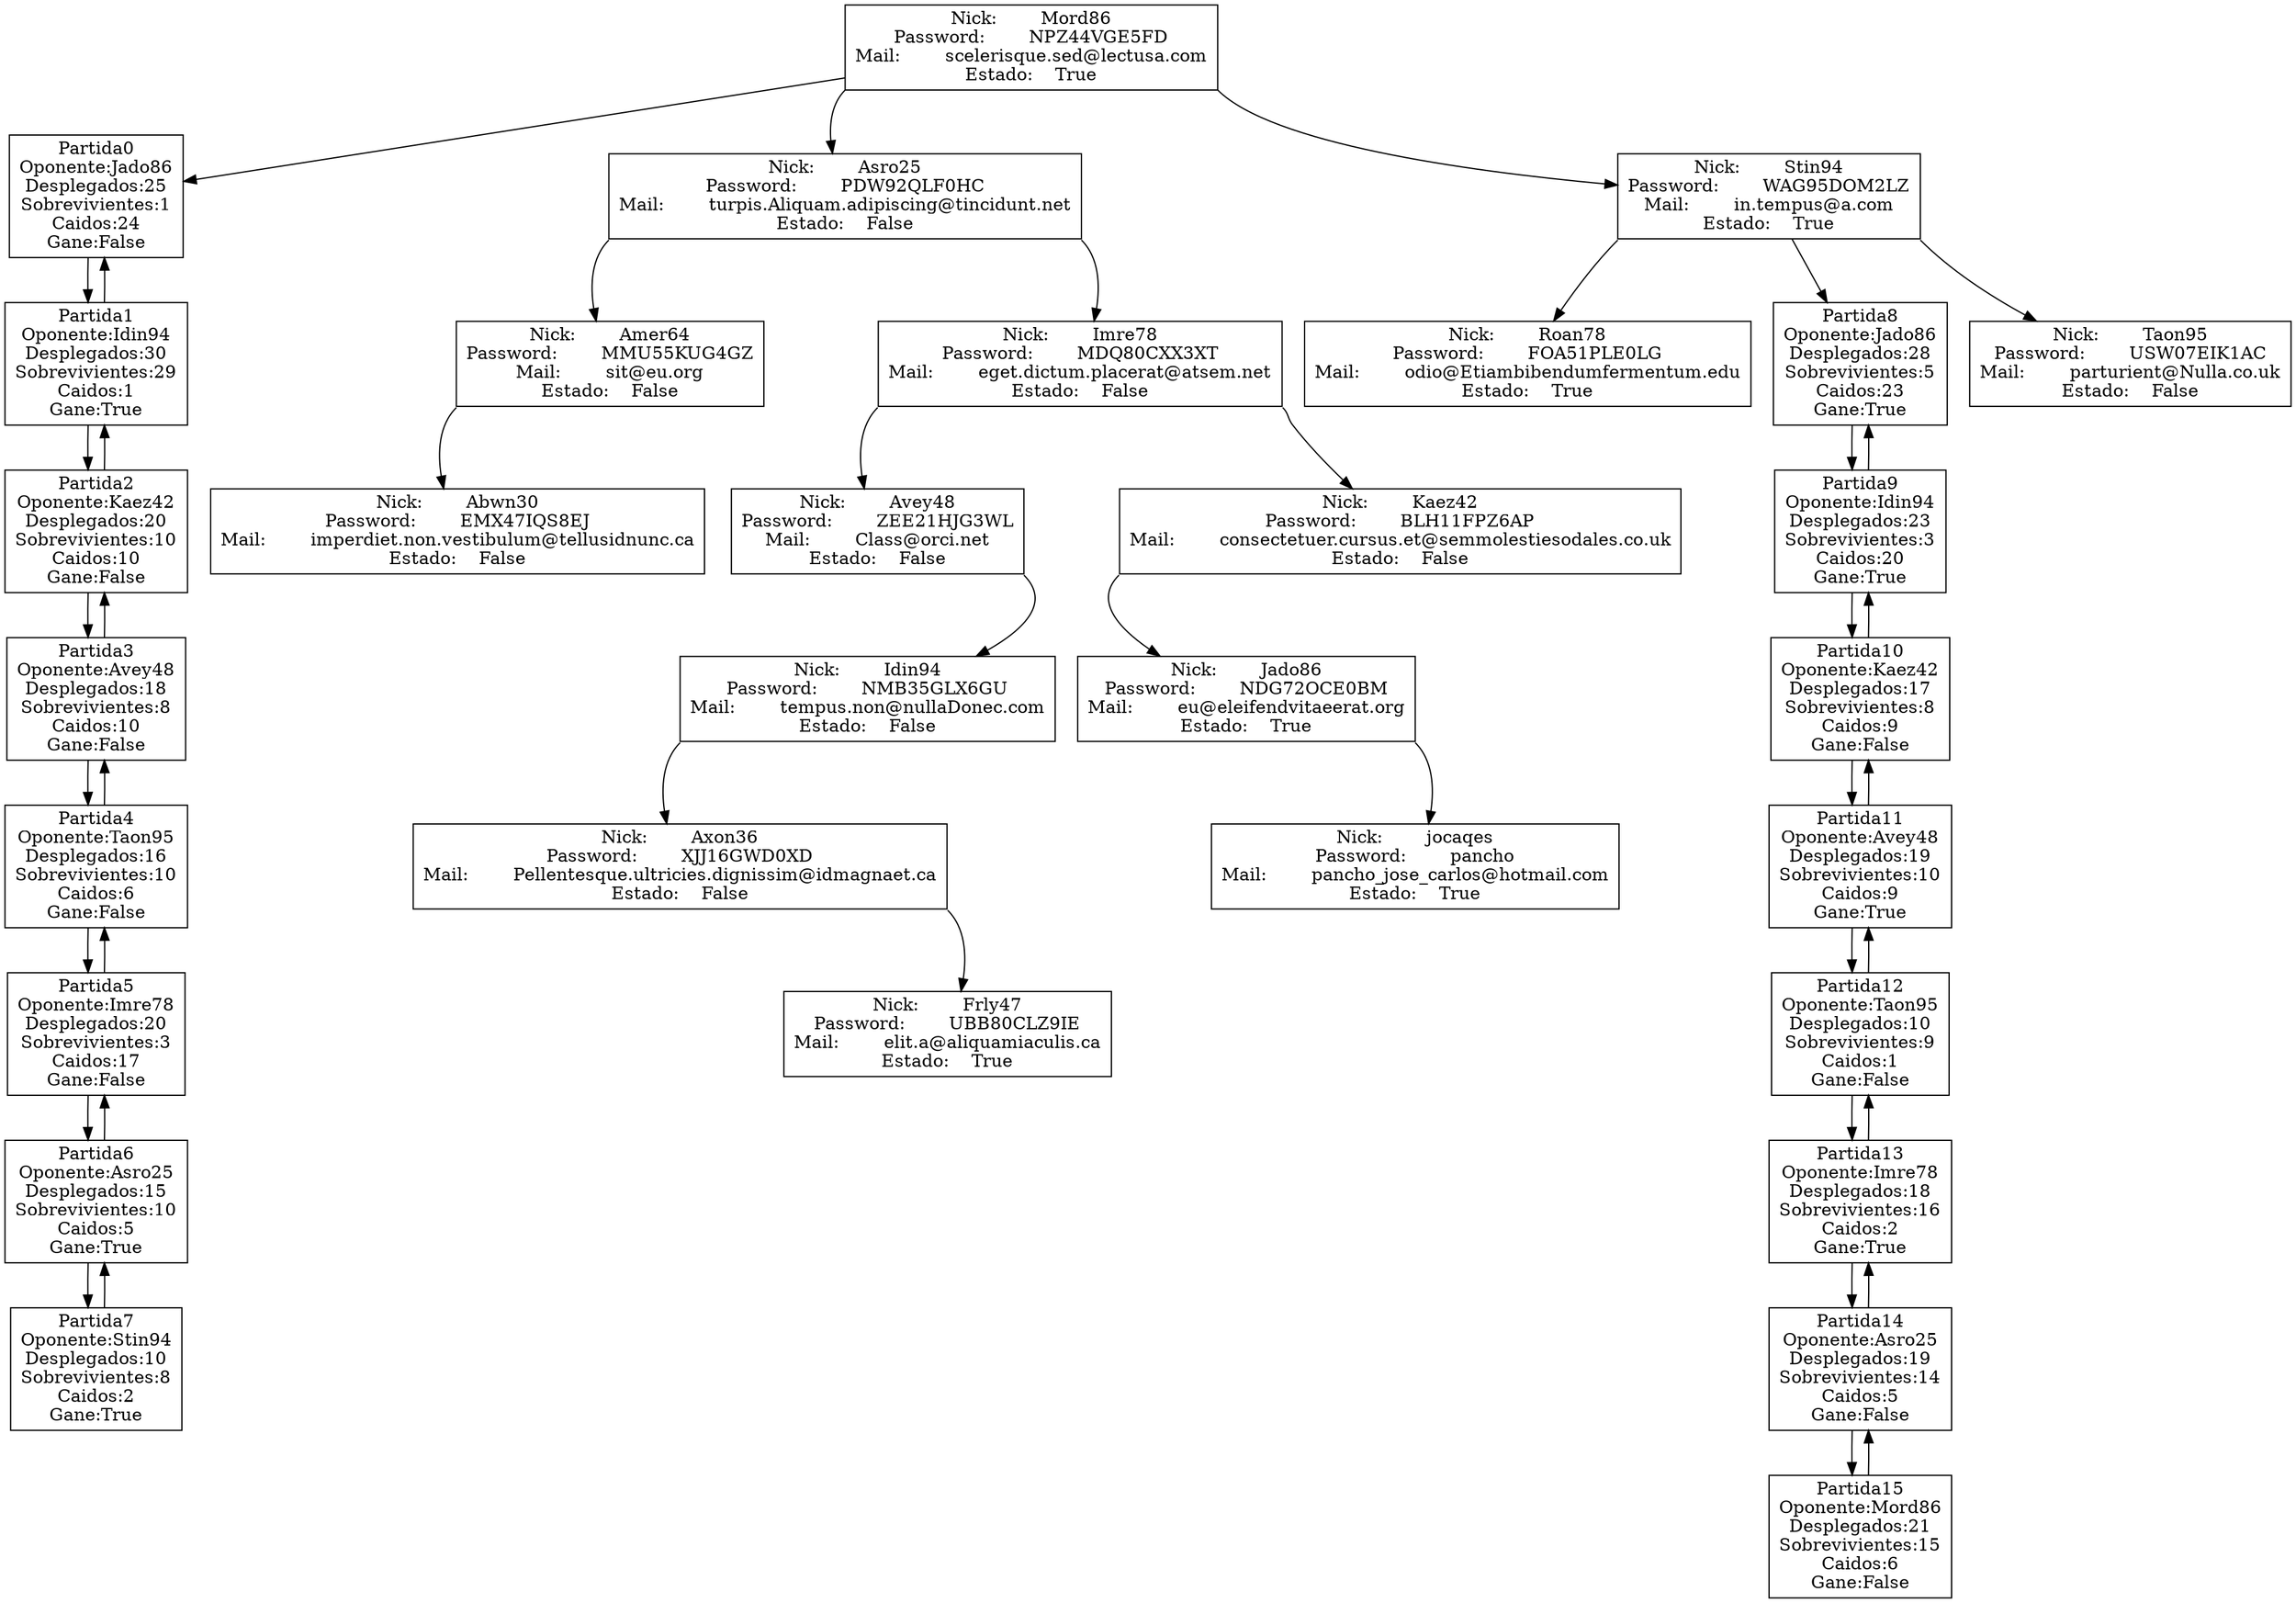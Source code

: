 digraph g{
Mord86[label="Nick:	Mord86
Password:	NPZ44VGE5FD
Mail:	scelerisque.sed@lectusa.com
Estado:	True";shape=box]
Mord86->juego0;
juego0[label="Partida0
Oponente:Jado86
Desplegados:25
Sobrevivientes:1
Caidos:24
Gane:False";shape=box];
juego1[label="Partida1
Oponente:Idin94
Desplegados:30
Sobrevivientes:29
Caidos:1
Gane:True";shape=box];
juego1->juego0;
juego0->juego1;
juego2[label="Partida2
Oponente:Kaez42
Desplegados:20
Sobrevivientes:10
Caidos:10
Gane:False";shape=box];
juego2->juego1;
juego1->juego2;
juego3[label="Partida3
Oponente:Avey48
Desplegados:18
Sobrevivientes:8
Caidos:10
Gane:False";shape=box];
juego3->juego2;
juego2->juego3;
juego4[label="Partida4
Oponente:Taon95
Desplegados:16
Sobrevivientes:10
Caidos:6
Gane:False";shape=box];
juego4->juego3;
juego3->juego4;
juego5[label="Partida5
Oponente:Imre78
Desplegados:20
Sobrevivientes:3
Caidos:17
Gane:False";shape=box];
juego5->juego4;
juego4->juego5;
juego6[label="Partida6
Oponente:Asro25
Desplegados:15
Sobrevivientes:10
Caidos:5
Gane:True";shape=box];
juego6->juego5;
juego5->juego6;
juego7[label="Partida7
Oponente:Stin94
Desplegados:10
Sobrevivientes:8
Caidos:2
Gane:True";shape=box];
juego7->juego6;
juego6->juego7;
Mord86:sw->Asro25
Mord86:se->Stin94
Asro25[label="Nick:	Asro25
Password:	PDW92QLF0HC
Mail:	turpis.Aliquam.adipiscing@tincidunt.net
Estado:	False";shape=box]
Asro25:sw->Amer64
Asro25:se->Imre78
Amer64[label="Nick:	Amer64
Password:	MMU55KUG4GZ
Mail:	sit@eu.org
Estado:	False";shape=box]
Amer64:sw->Abwn30
Abwn30[label="Nick:	Abwn30
Password:	EMX47IQS8EJ
Mail:	imperdiet.non.vestibulum@tellusidnunc.ca
Estado:	False";shape=box]
Imre78[label="Nick:	Imre78
Password:	MDQ80CXX3XT
Mail:	eget.dictum.placerat@atsem.net
Estado:	False";shape=box]
Imre78:sw->Avey48
Imre78:se->Kaez42
Avey48[label="Nick:	Avey48
Password:	ZEE21HJG3WL
Mail:	Class@orci.net
Estado:	False";shape=box]
Avey48:se->Idin94
Idin94[label="Nick:	Idin94
Password:	NMB35GLX6GU
Mail:	tempus.non@nullaDonec.com
Estado:	False";shape=box]
Idin94:sw->Axon36
Axon36[label="Nick:	Axon36
Password:	XJJ16GWD0XD
Mail:	Pellentesque.ultricies.dignissim@idmagnaet.ca
Estado:	False";shape=box]
Axon36:se->Frly47
Frly47[label="Nick:	Frly47
Password:	UBB80CLZ9IE
Mail:	elit.a@aliquamiaculis.ca
Estado:	True";shape=box]
Kaez42[label="Nick:	Kaez42
Password:	BLH11FPZ6AP
Mail:	consectetuer.cursus.et@semmolestiesodales.co.uk
Estado:	False";shape=box]
Kaez42:sw->Jado86
Jado86[label="Nick:	Jado86
Password:	NDG72OCE0BM
Mail:	eu@eleifendvitaeerat.org
Estado:	True";shape=box]
Jado86:se->jocaqes
jocaqes[label="Nick:	jocaqes
Password:	pancho
Mail:	pancho_jose_carlos@hotmail.com
Estado:	True";shape=box]
Stin94[label="Nick:	Stin94
Password:	WAG95DOM2LZ
Mail:	in.tempus@a.com
Estado:	True";shape=box]
Stin94->juego8;
juego8[label="Partida8
Oponente:Jado86
Desplegados:28
Sobrevivientes:5
Caidos:23
Gane:True";shape=box];
juego9[label="Partida9
Oponente:Idin94
Desplegados:23
Sobrevivientes:3
Caidos:20
Gane:True";shape=box];
juego9->juego8;
juego8->juego9;
juego10[label="Partida10
Oponente:Kaez42
Desplegados:17
Sobrevivientes:8
Caidos:9
Gane:False";shape=box];
juego10->juego9;
juego9->juego10;
juego11[label="Partida11
Oponente:Avey48
Desplegados:19
Sobrevivientes:10
Caidos:9
Gane:True";shape=box];
juego11->juego10;
juego10->juego11;
juego12[label="Partida12
Oponente:Taon95
Desplegados:10
Sobrevivientes:9
Caidos:1
Gane:False";shape=box];
juego12->juego11;
juego11->juego12;
juego13[label="Partida13
Oponente:Imre78
Desplegados:18
Sobrevivientes:16
Caidos:2
Gane:True";shape=box];
juego13->juego12;
juego12->juego13;
juego14[label="Partida14
Oponente:Asro25
Desplegados:19
Sobrevivientes:14
Caidos:5
Gane:False";shape=box];
juego14->juego13;
juego13->juego14;
juego15[label="Partida15
Oponente:Mord86
Desplegados:21
Sobrevivientes:15
Caidos:6
Gane:False";shape=box];
juego15->juego14;
juego14->juego15;
Stin94:sw->Roan78
Stin94:se->Taon95
Roan78[label="Nick:	Roan78
Password:	FOA51PLE0LG
Mail:	odio@Etiambibendumfermentum.edu
Estado:	True";shape=box]
Taon95[label="Nick:	Taon95
Password:	USW07EIK1AC
Mail:	parturient@Nulla.co.uk
Estado:	False";shape=box]
}